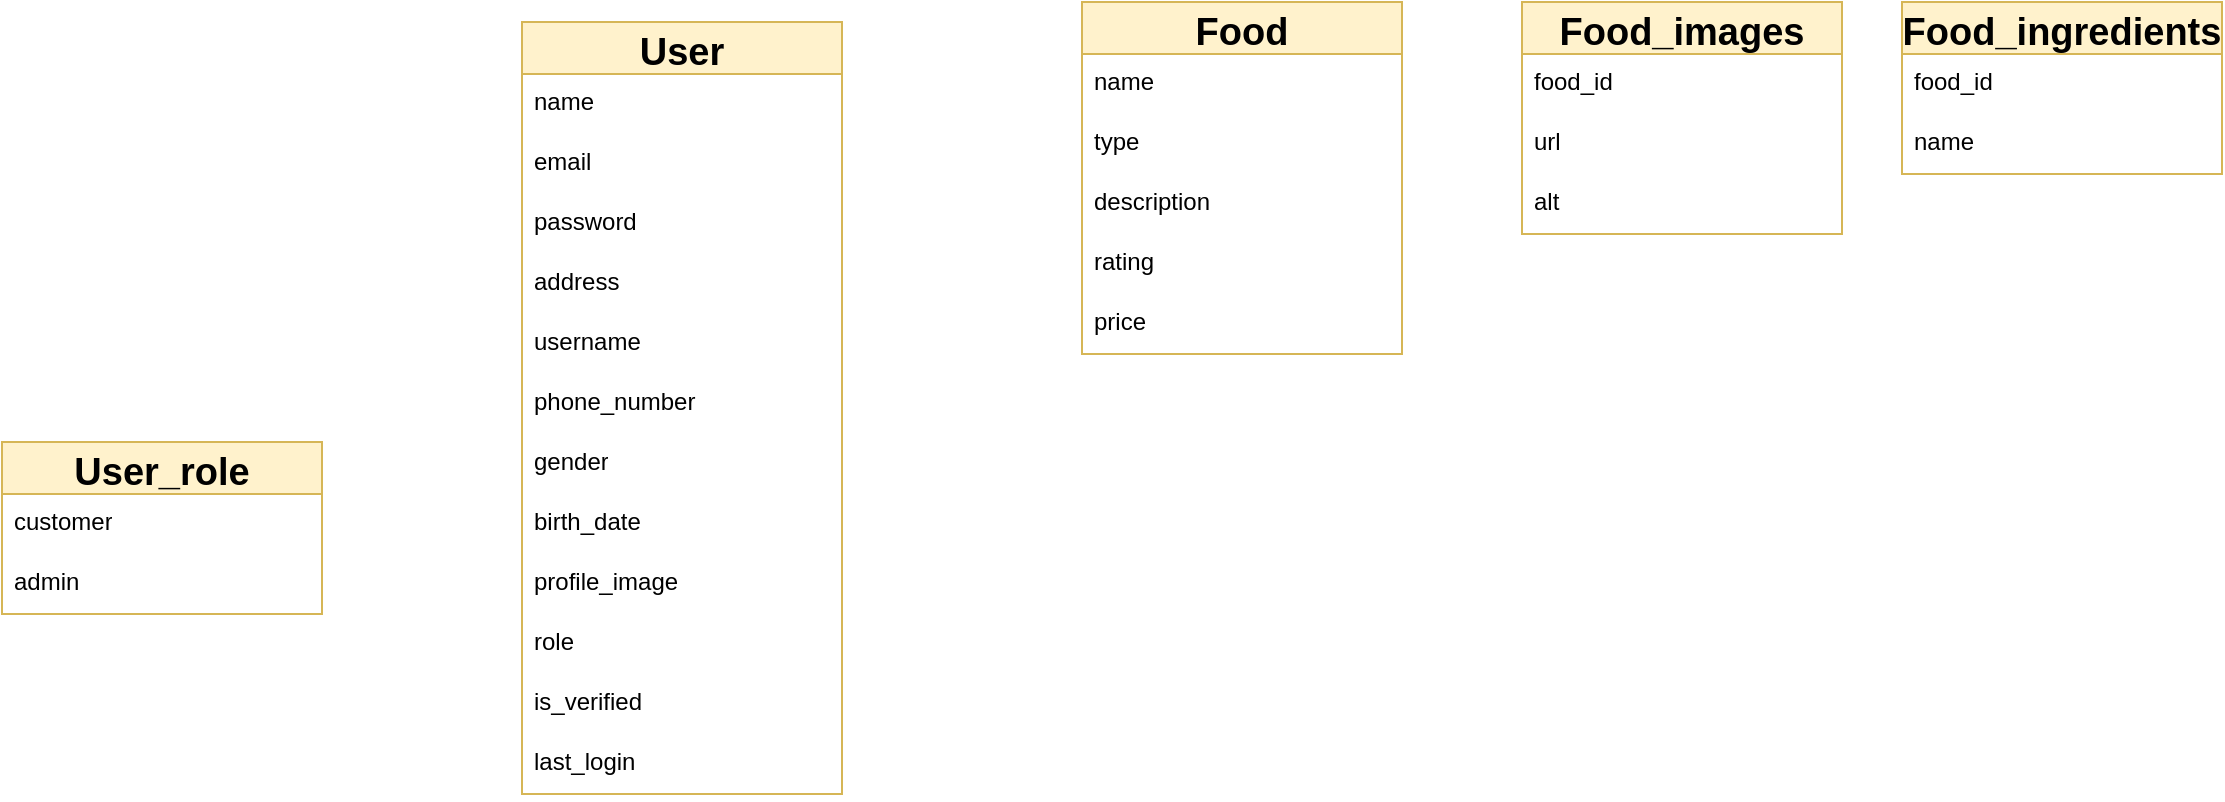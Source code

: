<mxfile version="21.1.4" type="github">
  <diagram name="Page-1" id="uoPQzn0y-IfEjDsVzU0r">
    <mxGraphModel dx="2284" dy="802" grid="1" gridSize="10" guides="1" tooltips="1" connect="1" arrows="1" fold="1" page="1" pageScale="1" pageWidth="850" pageHeight="1100" math="0" shadow="0">
      <root>
        <mxCell id="0" />
        <mxCell id="1" parent="0" />
        <mxCell id="5JRPIAuNaTOzwKHhi6El-1" value="User" style="swimlane;fontStyle=1;childLayout=stackLayout;horizontal=1;startSize=26;horizontalStack=0;resizeParent=1;resizeParentMax=0;resizeLast=0;collapsible=1;marginBottom=0;align=center;fontSize=19;fillColor=#fff2cc;strokeColor=#d6b656;" vertex="1" parent="1">
          <mxGeometry x="120" y="100" width="160" height="386" as="geometry" />
        </mxCell>
        <mxCell id="5JRPIAuNaTOzwKHhi6El-2" value="name&lt;span style=&quot;white-space: pre;&quot;&gt; &lt;/span&gt;" style="text;strokeColor=none;fillColor=none;spacingLeft=4;spacingRight=4;overflow=hidden;rotatable=0;points=[[0,0.5],[1,0.5]];portConstraint=eastwest;fontSize=12;whiteSpace=wrap;html=1;" vertex="1" parent="5JRPIAuNaTOzwKHhi6El-1">
          <mxGeometry y="26" width="160" height="30" as="geometry" />
        </mxCell>
        <mxCell id="5JRPIAuNaTOzwKHhi6El-3" value="email" style="text;strokeColor=none;fillColor=none;spacingLeft=4;spacingRight=4;overflow=hidden;rotatable=0;points=[[0,0.5],[1,0.5]];portConstraint=eastwest;fontSize=12;whiteSpace=wrap;html=1;" vertex="1" parent="5JRPIAuNaTOzwKHhi6El-1">
          <mxGeometry y="56" width="160" height="30" as="geometry" />
        </mxCell>
        <mxCell id="5JRPIAuNaTOzwKHhi6El-4" value="password" style="text;strokeColor=none;fillColor=none;spacingLeft=4;spacingRight=4;overflow=hidden;rotatable=0;points=[[0,0.5],[1,0.5]];portConstraint=eastwest;fontSize=12;whiteSpace=wrap;html=1;" vertex="1" parent="5JRPIAuNaTOzwKHhi6El-1">
          <mxGeometry y="86" width="160" height="30" as="geometry" />
        </mxCell>
        <mxCell id="5JRPIAuNaTOzwKHhi6El-6" value="address" style="text;strokeColor=none;fillColor=none;spacingLeft=4;spacingRight=4;overflow=hidden;rotatable=0;points=[[0,0.5],[1,0.5]];portConstraint=eastwest;fontSize=12;whiteSpace=wrap;html=1;" vertex="1" parent="5JRPIAuNaTOzwKHhi6El-1">
          <mxGeometry y="116" width="160" height="30" as="geometry" />
        </mxCell>
        <mxCell id="5JRPIAuNaTOzwKHhi6El-7" value="username" style="text;strokeColor=none;fillColor=none;spacingLeft=4;spacingRight=4;overflow=hidden;rotatable=0;points=[[0,0.5],[1,0.5]];portConstraint=eastwest;fontSize=12;whiteSpace=wrap;html=1;" vertex="1" parent="5JRPIAuNaTOzwKHhi6El-1">
          <mxGeometry y="146" width="160" height="30" as="geometry" />
        </mxCell>
        <mxCell id="5JRPIAuNaTOzwKHhi6El-8" value="phone_number" style="text;strokeColor=none;fillColor=none;spacingLeft=4;spacingRight=4;overflow=hidden;rotatable=0;points=[[0,0.5],[1,0.5]];portConstraint=eastwest;fontSize=12;whiteSpace=wrap;html=1;" vertex="1" parent="5JRPIAuNaTOzwKHhi6El-1">
          <mxGeometry y="176" width="160" height="30" as="geometry" />
        </mxCell>
        <mxCell id="5JRPIAuNaTOzwKHhi6El-9" value="gender" style="text;strokeColor=none;fillColor=none;spacingLeft=4;spacingRight=4;overflow=hidden;rotatable=0;points=[[0,0.5],[1,0.5]];portConstraint=eastwest;fontSize=12;whiteSpace=wrap;html=1;" vertex="1" parent="5JRPIAuNaTOzwKHhi6El-1">
          <mxGeometry y="206" width="160" height="30" as="geometry" />
        </mxCell>
        <mxCell id="5JRPIAuNaTOzwKHhi6El-10" value="birth_date" style="text;strokeColor=none;fillColor=none;spacingLeft=4;spacingRight=4;overflow=hidden;rotatable=0;points=[[0,0.5],[1,0.5]];portConstraint=eastwest;fontSize=12;whiteSpace=wrap;html=1;" vertex="1" parent="5JRPIAuNaTOzwKHhi6El-1">
          <mxGeometry y="236" width="160" height="30" as="geometry" />
        </mxCell>
        <mxCell id="5JRPIAuNaTOzwKHhi6El-11" value="profile_image" style="text;strokeColor=none;fillColor=none;spacingLeft=4;spacingRight=4;overflow=hidden;rotatable=0;points=[[0,0.5],[1,0.5]];portConstraint=eastwest;fontSize=12;whiteSpace=wrap;html=1;" vertex="1" parent="5JRPIAuNaTOzwKHhi6El-1">
          <mxGeometry y="266" width="160" height="30" as="geometry" />
        </mxCell>
        <mxCell id="5JRPIAuNaTOzwKHhi6El-12" value="role" style="text;strokeColor=none;fillColor=none;spacingLeft=4;spacingRight=4;overflow=hidden;rotatable=0;points=[[0,0.5],[1,0.5]];portConstraint=eastwest;fontSize=12;whiteSpace=wrap;html=1;" vertex="1" parent="5JRPIAuNaTOzwKHhi6El-1">
          <mxGeometry y="296" width="160" height="30" as="geometry" />
        </mxCell>
        <mxCell id="5JRPIAuNaTOzwKHhi6El-13" value="is_verified" style="text;strokeColor=none;fillColor=none;spacingLeft=4;spacingRight=4;overflow=hidden;rotatable=0;points=[[0,0.5],[1,0.5]];portConstraint=eastwest;fontSize=12;whiteSpace=wrap;html=1;" vertex="1" parent="5JRPIAuNaTOzwKHhi6El-1">
          <mxGeometry y="326" width="160" height="30" as="geometry" />
        </mxCell>
        <mxCell id="5JRPIAuNaTOzwKHhi6El-14" value="last_login" style="text;strokeColor=none;fillColor=none;spacingLeft=4;spacingRight=4;overflow=hidden;rotatable=0;points=[[0,0.5],[1,0.5]];portConstraint=eastwest;fontSize=12;whiteSpace=wrap;html=1;" vertex="1" parent="5JRPIAuNaTOzwKHhi6El-1">
          <mxGeometry y="356" width="160" height="30" as="geometry" />
        </mxCell>
        <mxCell id="5JRPIAuNaTOzwKHhi6El-33" value="Food" style="swimlane;fontStyle=1;childLayout=stackLayout;horizontal=1;startSize=26;horizontalStack=0;resizeParent=1;resizeParentMax=0;resizeLast=0;collapsible=1;marginBottom=0;align=center;fontSize=19;fillColor=#fff2cc;strokeColor=#d6b656;" vertex="1" parent="1">
          <mxGeometry x="400" y="90" width="160" height="176" as="geometry" />
        </mxCell>
        <mxCell id="5JRPIAuNaTOzwKHhi6El-34" value="name&lt;span style=&quot;white-space: pre;&quot;&gt; &lt;/span&gt;" style="text;strokeColor=none;fillColor=none;spacingLeft=4;spacingRight=4;overflow=hidden;rotatable=0;points=[[0,0.5],[1,0.5]];portConstraint=eastwest;fontSize=12;whiteSpace=wrap;html=1;" vertex="1" parent="5JRPIAuNaTOzwKHhi6El-33">
          <mxGeometry y="26" width="160" height="30" as="geometry" />
        </mxCell>
        <mxCell id="5JRPIAuNaTOzwKHhi6El-37" value="type" style="text;strokeColor=none;fillColor=none;spacingLeft=4;spacingRight=4;overflow=hidden;rotatable=0;points=[[0,0.5],[1,0.5]];portConstraint=eastwest;fontSize=12;whiteSpace=wrap;html=1;" vertex="1" parent="5JRPIAuNaTOzwKHhi6El-33">
          <mxGeometry y="56" width="160" height="30" as="geometry" />
        </mxCell>
        <mxCell id="5JRPIAuNaTOzwKHhi6El-38" value="description" style="text;strokeColor=none;fillColor=none;spacingLeft=4;spacingRight=4;overflow=hidden;rotatable=0;points=[[0,0.5],[1,0.5]];portConstraint=eastwest;fontSize=12;whiteSpace=wrap;html=1;" vertex="1" parent="5JRPIAuNaTOzwKHhi6El-33">
          <mxGeometry y="86" width="160" height="30" as="geometry" />
        </mxCell>
        <mxCell id="5JRPIAuNaTOzwKHhi6El-39" value="rating" style="text;strokeColor=none;fillColor=none;spacingLeft=4;spacingRight=4;overflow=hidden;rotatable=0;points=[[0,0.5],[1,0.5]];portConstraint=eastwest;fontSize=12;whiteSpace=wrap;html=1;" vertex="1" parent="5JRPIAuNaTOzwKHhi6El-33">
          <mxGeometry y="116" width="160" height="30" as="geometry" />
        </mxCell>
        <mxCell id="5JRPIAuNaTOzwKHhi6El-45" value="price" style="text;strokeColor=none;fillColor=none;spacingLeft=4;spacingRight=4;overflow=hidden;rotatable=0;points=[[0,0.5],[1,0.5]];portConstraint=eastwest;fontSize=12;whiteSpace=wrap;html=1;" vertex="1" parent="5JRPIAuNaTOzwKHhi6El-33">
          <mxGeometry y="146" width="160" height="30" as="geometry" />
        </mxCell>
        <mxCell id="5JRPIAuNaTOzwKHhi6El-47" value="User_role" style="swimlane;fontStyle=1;childLayout=stackLayout;horizontal=1;startSize=26;horizontalStack=0;resizeParent=1;resizeParentMax=0;resizeLast=0;collapsible=1;marginBottom=0;align=center;fontSize=19;fillColor=#fff2cc;strokeColor=#d6b656;" vertex="1" parent="1">
          <mxGeometry x="-140" y="310" width="160" height="86" as="geometry" />
        </mxCell>
        <mxCell id="5JRPIAuNaTOzwKHhi6El-48" value="customer" style="text;strokeColor=none;fillColor=none;spacingLeft=4;spacingRight=4;overflow=hidden;rotatable=0;points=[[0,0.5],[1,0.5]];portConstraint=eastwest;fontSize=12;whiteSpace=wrap;html=1;" vertex="1" parent="5JRPIAuNaTOzwKHhi6El-47">
          <mxGeometry y="26" width="160" height="30" as="geometry" />
        </mxCell>
        <mxCell id="5JRPIAuNaTOzwKHhi6El-61" value="admin" style="text;strokeColor=none;fillColor=none;spacingLeft=4;spacingRight=4;overflow=hidden;rotatable=0;points=[[0,0.5],[1,0.5]];portConstraint=eastwest;fontSize=12;whiteSpace=wrap;html=1;" vertex="1" parent="5JRPIAuNaTOzwKHhi6El-47">
          <mxGeometry y="56" width="160" height="30" as="geometry" />
        </mxCell>
        <mxCell id="5JRPIAuNaTOzwKHhi6El-62" value="Food_images" style="swimlane;fontStyle=1;childLayout=stackLayout;horizontal=1;startSize=26;horizontalStack=0;resizeParent=1;resizeParentMax=0;resizeLast=0;collapsible=1;marginBottom=0;align=center;fontSize=19;fillColor=#fff2cc;strokeColor=#d6b656;" vertex="1" parent="1">
          <mxGeometry x="620" y="90" width="160" height="116" as="geometry" />
        </mxCell>
        <mxCell id="5JRPIAuNaTOzwKHhi6El-63" value="food_id" style="text;strokeColor=none;fillColor=none;spacingLeft=4;spacingRight=4;overflow=hidden;rotatable=0;points=[[0,0.5],[1,0.5]];portConstraint=eastwest;fontSize=12;whiteSpace=wrap;html=1;" vertex="1" parent="5JRPIAuNaTOzwKHhi6El-62">
          <mxGeometry y="26" width="160" height="30" as="geometry" />
        </mxCell>
        <mxCell id="5JRPIAuNaTOzwKHhi6El-64" value="url" style="text;strokeColor=none;fillColor=none;spacingLeft=4;spacingRight=4;overflow=hidden;rotatable=0;points=[[0,0.5],[1,0.5]];portConstraint=eastwest;fontSize=12;whiteSpace=wrap;html=1;" vertex="1" parent="5JRPIAuNaTOzwKHhi6El-62">
          <mxGeometry y="56" width="160" height="30" as="geometry" />
        </mxCell>
        <mxCell id="5JRPIAuNaTOzwKHhi6El-65" value="alt" style="text;strokeColor=none;fillColor=none;spacingLeft=4;spacingRight=4;overflow=hidden;rotatable=0;points=[[0,0.5],[1,0.5]];portConstraint=eastwest;fontSize=12;whiteSpace=wrap;html=1;" vertex="1" parent="5JRPIAuNaTOzwKHhi6El-62">
          <mxGeometry y="86" width="160" height="30" as="geometry" />
        </mxCell>
        <mxCell id="5JRPIAuNaTOzwKHhi6El-68" value="Food_ingredients" style="swimlane;fontStyle=1;childLayout=stackLayout;horizontal=1;startSize=26;horizontalStack=0;resizeParent=1;resizeParentMax=0;resizeLast=0;collapsible=1;marginBottom=0;align=center;fontSize=19;fillColor=#fff2cc;strokeColor=#d6b656;" vertex="1" parent="1">
          <mxGeometry x="810" y="90" width="160" height="86" as="geometry" />
        </mxCell>
        <mxCell id="5JRPIAuNaTOzwKHhi6El-69" value="food_id" style="text;strokeColor=none;fillColor=none;spacingLeft=4;spacingRight=4;overflow=hidden;rotatable=0;points=[[0,0.5],[1,0.5]];portConstraint=eastwest;fontSize=12;whiteSpace=wrap;html=1;" vertex="1" parent="5JRPIAuNaTOzwKHhi6El-68">
          <mxGeometry y="26" width="160" height="30" as="geometry" />
        </mxCell>
        <mxCell id="5JRPIAuNaTOzwKHhi6El-70" value="name" style="text;strokeColor=none;fillColor=none;spacingLeft=4;spacingRight=4;overflow=hidden;rotatable=0;points=[[0,0.5],[1,0.5]];portConstraint=eastwest;fontSize=12;whiteSpace=wrap;html=1;" vertex="1" parent="5JRPIAuNaTOzwKHhi6El-68">
          <mxGeometry y="56" width="160" height="30" as="geometry" />
        </mxCell>
      </root>
    </mxGraphModel>
  </diagram>
</mxfile>
